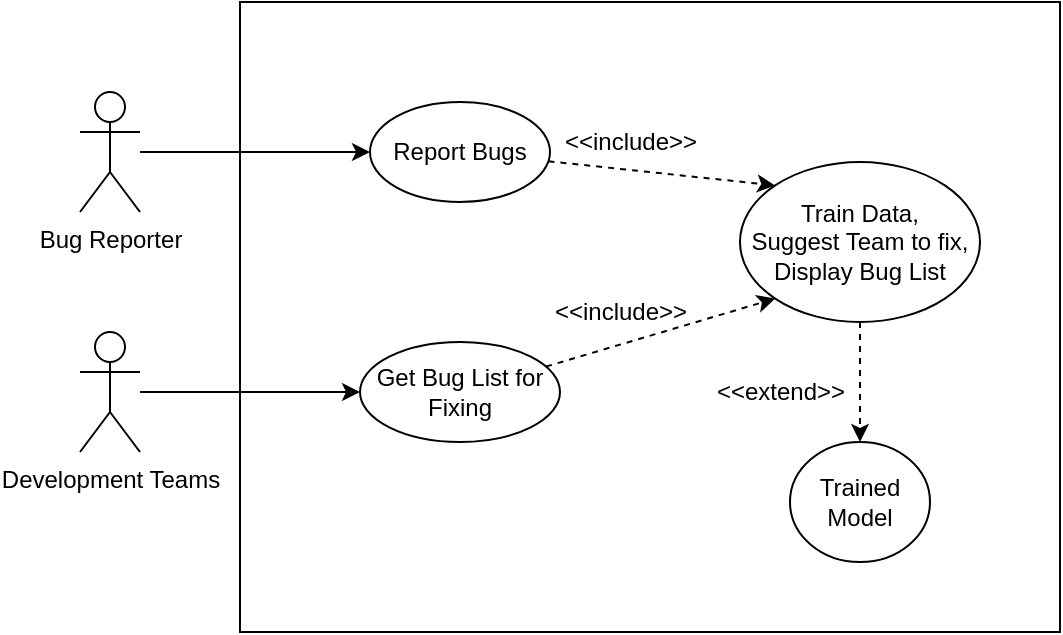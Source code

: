 <mxfile version="15.0.6" type="device"><diagram id="YzibC2jufrYbDGtCbEvU" name="Page-1"><mxGraphModel dx="960" dy="587" grid="0" gridSize="10" guides="1" tooltips="1" connect="1" arrows="1" fold="1" page="1" pageScale="1" pageWidth="3000" pageHeight="1100" math="0" shadow="0"><root><mxCell id="0"/><mxCell id="1" parent="0"/><mxCell id="S_wNvlW_Sj74pGDXfgnU-25" value="" style="rounded=0;whiteSpace=wrap;html=1;" parent="1" vertex="1"><mxGeometry x="220" y="190" width="410" height="315" as="geometry"/></mxCell><mxCell id="S_wNvlW_Sj74pGDXfgnU-18" style="edgeStyle=none;rounded=0;orthogonalLoop=1;jettySize=auto;html=1;" parent="1" source="S_wNvlW_Sj74pGDXfgnU-1" target="S_wNvlW_Sj74pGDXfgnU-10" edge="1"><mxGeometry relative="1" as="geometry"/></mxCell><mxCell id="S_wNvlW_Sj74pGDXfgnU-1" value="Bug Reporter" style="shape=umlActor;verticalLabelPosition=bottom;verticalAlign=top;html=1;outlineConnect=0;" parent="1" vertex="1"><mxGeometry x="140" y="235" width="30" height="60" as="geometry"/></mxCell><mxCell id="S_wNvlW_Sj74pGDXfgnU-22" style="edgeStyle=none;rounded=0;orthogonalLoop=1;jettySize=auto;html=1;entryX=0;entryY=0.5;entryDx=0;entryDy=0;" parent="1" source="S_wNvlW_Sj74pGDXfgnU-2" target="S_wNvlW_Sj74pGDXfgnU-11" edge="1"><mxGeometry relative="1" as="geometry"/></mxCell><mxCell id="S_wNvlW_Sj74pGDXfgnU-2" value="Development Teams" style="shape=umlActor;verticalLabelPosition=bottom;verticalAlign=top;html=1;outlineConnect=0;" parent="1" vertex="1"><mxGeometry x="140" y="355" width="30" height="60" as="geometry"/></mxCell><mxCell id="S_wNvlW_Sj74pGDXfgnU-16" style="edgeStyle=none;rounded=0;orthogonalLoop=1;jettySize=auto;html=1;dashed=1;" parent="1" source="S_wNvlW_Sj74pGDXfgnU-9" target="S_wNvlW_Sj74pGDXfgnU-12" edge="1"><mxGeometry relative="1" as="geometry"/></mxCell><mxCell id="S_wNvlW_Sj74pGDXfgnU-9" value="Train Data, &lt;br&gt;Suggest Team to fix,&lt;br&gt;Display Bug List" style="ellipse;whiteSpace=wrap;html=1;" parent="1" vertex="1"><mxGeometry x="470" y="270" width="120" height="80" as="geometry"/></mxCell><mxCell id="S_wNvlW_Sj74pGDXfgnU-13" style="rounded=0;orthogonalLoop=1;jettySize=auto;html=1;entryX=0;entryY=0;entryDx=0;entryDy=0;dashed=1;" parent="1" source="S_wNvlW_Sj74pGDXfgnU-10" target="S_wNvlW_Sj74pGDXfgnU-9" edge="1"><mxGeometry relative="1" as="geometry"/></mxCell><mxCell id="S_wNvlW_Sj74pGDXfgnU-10" value="Report Bugs" style="ellipse;whiteSpace=wrap;html=1;" parent="1" vertex="1"><mxGeometry x="285" y="240" width="90" height="50" as="geometry"/></mxCell><mxCell id="S_wNvlW_Sj74pGDXfgnU-15" style="edgeStyle=none;rounded=0;orthogonalLoop=1;jettySize=auto;html=1;entryX=0;entryY=1;entryDx=0;entryDy=0;dashed=1;" parent="1" source="S_wNvlW_Sj74pGDXfgnU-11" target="S_wNvlW_Sj74pGDXfgnU-9" edge="1"><mxGeometry relative="1" as="geometry"/></mxCell><mxCell id="S_wNvlW_Sj74pGDXfgnU-11" value="Get Bug List for Fixing" style="ellipse;whiteSpace=wrap;html=1;" parent="1" vertex="1"><mxGeometry x="280" y="360" width="100" height="50" as="geometry"/></mxCell><mxCell id="S_wNvlW_Sj74pGDXfgnU-12" value="Trained Model" style="ellipse;whiteSpace=wrap;html=1;" parent="1" vertex="1"><mxGeometry x="495" y="410" width="70" height="60" as="geometry"/></mxCell><mxCell id="S_wNvlW_Sj74pGDXfgnU-26" value="&amp;lt;&amp;lt;include&amp;gt;&amp;gt;" style="text;html=1;align=center;verticalAlign=middle;resizable=0;points=[];autosize=1;strokeColor=none;fillColor=none;" parent="1" vertex="1"><mxGeometry x="370" y="335" width="80" height="20" as="geometry"/></mxCell><mxCell id="S_wNvlW_Sj74pGDXfgnU-27" value="&amp;lt;&amp;lt;include&amp;gt;&amp;gt;" style="text;html=1;align=center;verticalAlign=middle;resizable=0;points=[];autosize=1;strokeColor=none;fillColor=none;" parent="1" vertex="1"><mxGeometry x="375" y="250" width="80" height="20" as="geometry"/></mxCell><mxCell id="S_wNvlW_Sj74pGDXfgnU-28" value="&amp;lt;&amp;lt;extend&amp;gt;&amp;gt;" style="text;html=1;align=center;verticalAlign=middle;resizable=0;points=[];autosize=1;strokeColor=none;fillColor=none;" parent="1" vertex="1"><mxGeometry x="450" y="375" width="80" height="20" as="geometry"/></mxCell></root></mxGraphModel></diagram></mxfile>